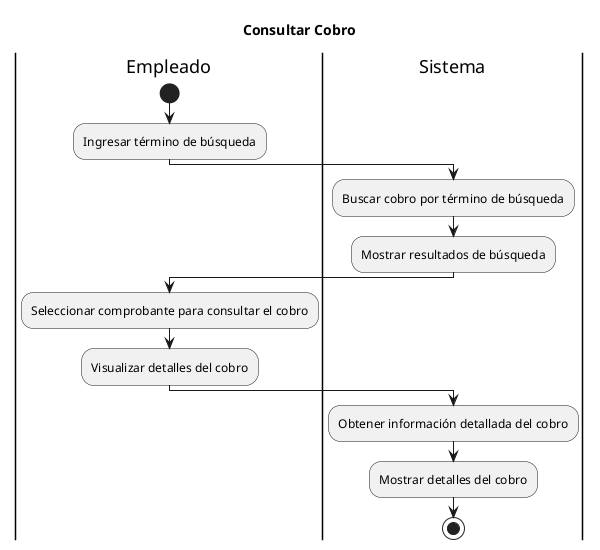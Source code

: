 @startuml da_consultar_cobro
Title Consultar Cobro
|Empleado|
start
:Ingresar término de búsqueda;
|Sistema|
:Buscar cobro por término de búsqueda;
:Mostrar resultados de búsqueda;
|Empleado|
:Seleccionar comprobante para consultar el cobro;
:Visualizar detalles del cobro;
|Sistema|
:Obtener información detallada del cobro;
:Mostrar detalles del cobro;
stop
@enduml
